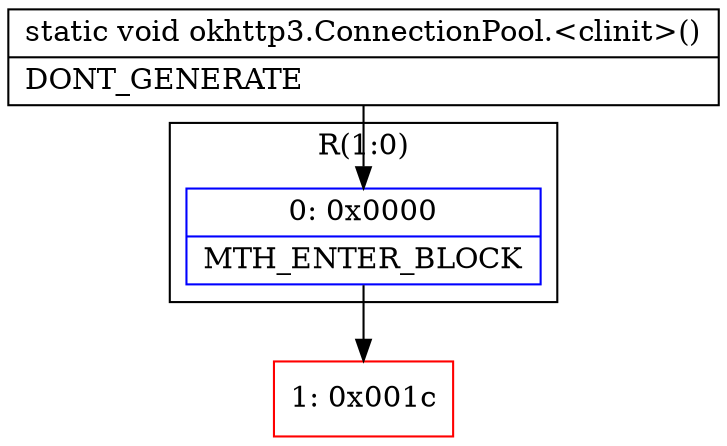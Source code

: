 digraph "CFG forokhttp3.ConnectionPool.\<clinit\>()V" {
subgraph cluster_Region_249969926 {
label = "R(1:0)";
node [shape=record,color=blue];
Node_0 [shape=record,label="{0\:\ 0x0000|MTH_ENTER_BLOCK\l}"];
}
Node_1 [shape=record,color=red,label="{1\:\ 0x001c}"];
MethodNode[shape=record,label="{static void okhttp3.ConnectionPool.\<clinit\>()  | DONT_GENERATE\l}"];
MethodNode -> Node_0;
Node_0 -> Node_1;
}

